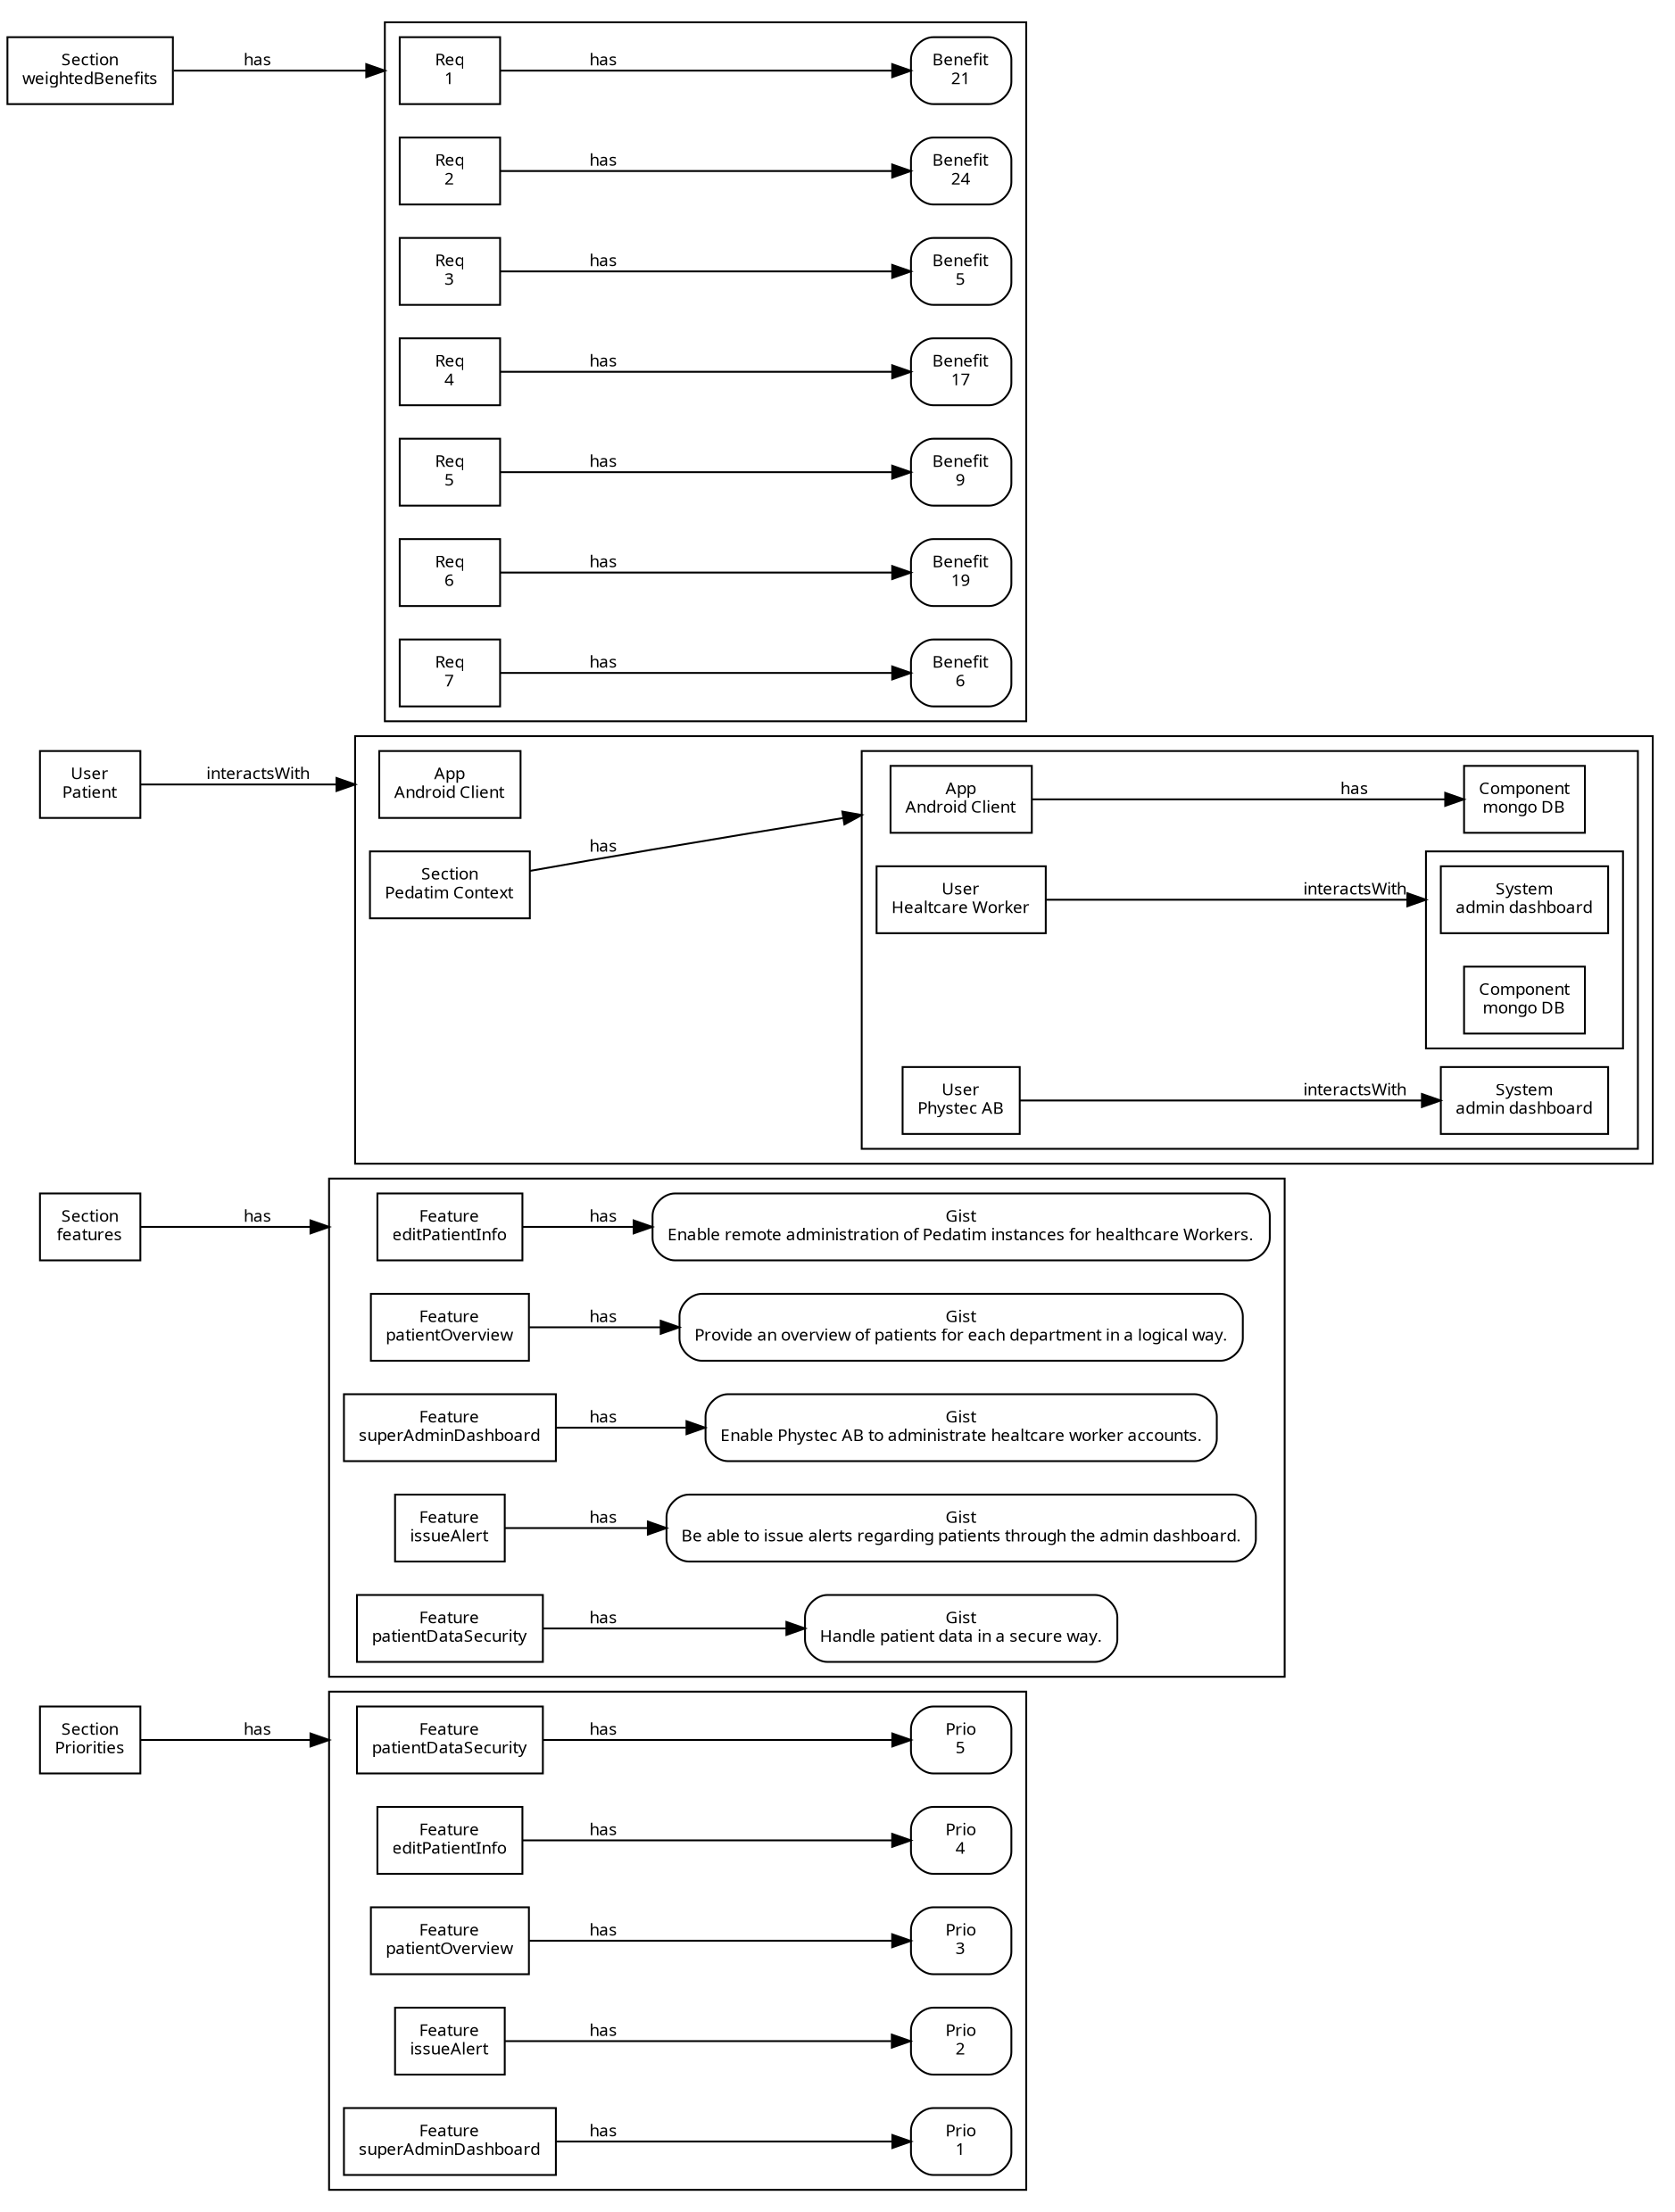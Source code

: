 digraph "reqT.Model" { 

  compound=true;overlap=false;rankdir=LR;clusterrank=local;
  node [fontname="Sans", fontsize=9];
  edge [fontname="Sans", fontsize=9];


//subGraphPre(Section(Priorities),has,Feature(patientDataSecurity),/)

  "/Section(Priorities)" [label="Section\nPriorities", shape=box];
  "/Section(Priorities)" ->   "/Section(Priorities).has/Feature(patientDataSecurity)" [label=has, lhead="cluster_Section(Priorities)"];
  subgraph "cluster_Section(Priorities)" { 

//singleSubnodeLink(Feature(patientDataSecurity),has,Prio(5),Section(Priorities).has/)

    "/Section(Priorities).has/Feature(patientDataSecurity)" [label="Feature\npatientDataSecurity", shape=box];
    "/Section(Priorities).has/Feature(patientDataSecurity).has/Prio(5)" [label="Prio\n5", shape=box, style=rounded];
    "/Section(Priorities).has/Feature(patientDataSecurity)" ->   "/Section(Priorities).has/Feature(patientDataSecurity).has/Prio(5)"[label=has];

//singleSubnodeLink(Feature(editPatientInfo),has,Prio(4),Section(Priorities).has/)

    "/Section(Priorities).has/Feature(editPatientInfo)" [label="Feature\neditPatientInfo", shape=box];
    "/Section(Priorities).has/Feature(editPatientInfo).has/Prio(4)" [label="Prio\n4", shape=box, style=rounded];
    "/Section(Priorities).has/Feature(editPatientInfo)" ->   "/Section(Priorities).has/Feature(editPatientInfo).has/Prio(4)"[label=has];

//singleSubnodeLink(Feature(patientOverview),has,Prio(3),Section(Priorities).has/)

    "/Section(Priorities).has/Feature(patientOverview)" [label="Feature\npatientOverview", shape=box];
    "/Section(Priorities).has/Feature(patientOverview).has/Prio(3)" [label="Prio\n3", shape=box, style=rounded];
    "/Section(Priorities).has/Feature(patientOverview)" ->   "/Section(Priorities).has/Feature(patientOverview).has/Prio(3)"[label=has];

//singleSubnodeLink(Feature(issueAlert),has,Prio(2),Section(Priorities).has/)

    "/Section(Priorities).has/Feature(issueAlert)" [label="Feature\nissueAlert", shape=box];
    "/Section(Priorities).has/Feature(issueAlert).has/Prio(2)" [label="Prio\n2", shape=box, style=rounded];
    "/Section(Priorities).has/Feature(issueAlert)" ->   "/Section(Priorities).has/Feature(issueAlert).has/Prio(2)"[label=has];

//singleSubnodeLink(Feature(superAdminDashboard),has,Prio(1),Section(Priorities).has/)

    "/Section(Priorities).has/Feature(superAdminDashboard)" [label="Feature\nsuperAdminDashboard", shape=box];
    "/Section(Priorities).has/Feature(superAdminDashboard).has/Prio(1)" [label="Prio\n1", shape=box, style=rounded];
    "/Section(Priorities).has/Feature(superAdminDashboard)" ->   "/Section(Priorities).has/Feature(superAdminDashboard).has/Prio(1)"[label=has];
  }

//subGraphPre(Section(features),has,Feature(editPatientInfo),/)

  "/Section(features)" [label="Section\nfeatures", shape=box];
  "/Section(features)" ->   "/Section(features).has/Feature(editPatientInfo)" [label=has, lhead="cluster_Section(features)"];
  subgraph "cluster_Section(features)" { 

//singleSubnodeLink(Feature(editPatientInfo),has,Gist(Enable remote administration of Pedatim instances for healthcare Workers.),Section(features).has/)

    "/Section(features).has/Feature(editPatientInfo)" [label="Feature\neditPatientInfo", shape=box];
    "/Section(features).has/Feature(editPatientInfo).has/Gist(Enable remote administration of Pedatim instances for healthcare Workers.)" [label="Gist\nEnable remote administration of Pedatim instances for healthcare Workers.", shape=box, style=rounded];
    "/Section(features).has/Feature(editPatientInfo)" ->   "/Section(features).has/Feature(editPatientInfo).has/Gist(Enable remote administration of Pedatim instances for healthcare Workers.)"[label=has];

//singleSubnodeLink(Feature(patientOverview),has,Gist(Provide an overview of patients for each department in a logical way.),Section(features).has/)

    "/Section(features).has/Feature(patientOverview)" [label="Feature\npatientOverview", shape=box];
    "/Section(features).has/Feature(patientOverview).has/Gist(Provide an overview of patients for each department in a logical way.)" [label="Gist\nProvide an overview of patients for each department in a logical way.", shape=box, style=rounded];
    "/Section(features).has/Feature(patientOverview)" ->   "/Section(features).has/Feature(patientOverview).has/Gist(Provide an overview of patients for each department in a logical way.)"[label=has];

//singleSubnodeLink(Feature(superAdminDashboard),has,Gist(Enable Phystec AB to administrate healtcare worker accounts.),Section(features).has/)

    "/Section(features).has/Feature(superAdminDashboard)" [label="Feature\nsuperAdminDashboard", shape=box];
    "/Section(features).has/Feature(superAdminDashboard).has/Gist(Enable Phystec AB to administrate healtcare worker accounts.)" [label="Gist\nEnable Phystec AB to administrate healtcare worker accounts.", shape=box, style=rounded];
    "/Section(features).has/Feature(superAdminDashboard)" ->   "/Section(features).has/Feature(superAdminDashboard).has/Gist(Enable Phystec AB to administrate healtcare worker accounts.)"[label=has];

//singleSubnodeLink(Feature(issueAlert),has,Gist(Be able to issue alerts regarding patients through the admin dashboard.),Section(features).has/)

    "/Section(features).has/Feature(issueAlert)" [label="Feature\nissueAlert", shape=box];
    "/Section(features).has/Feature(issueAlert).has/Gist(Be able to issue alerts regarding patients through the admin dashboard.)" [label="Gist\nBe able to issue alerts regarding patients through the admin dashboard.", shape=box, style=rounded];
    "/Section(features).has/Feature(issueAlert)" ->   "/Section(features).has/Feature(issueAlert).has/Gist(Be able to issue alerts regarding patients through the admin dashboard.)"[label=has];

//singleSubnodeLink(Feature(patientDataSecurity),has,Gist(Handle patient data in a secure way.),Section(features).has/)

    "/Section(features).has/Feature(patientDataSecurity)" [label="Feature\npatientDataSecurity", shape=box];
    "/Section(features).has/Feature(patientDataSecurity).has/Gist(Handle patient data in a secure way.)" [label="Gist\nHandle patient data in a secure way.", shape=box, style=rounded];
    "/Section(features).has/Feature(patientDataSecurity)" ->   "/Section(features).has/Feature(patientDataSecurity).has/Gist(Handle patient data in a secure way.)"[label=has];
  }

//subGraphPre(User(Patient),interactsWith,App(Android Client),/)

  "/User(Patient)" [label="User\nPatient", shape=box];
  "/User(Patient)" ->   "/User(Patient).interactsWith/App(Android Client)" [label=interactsWith, lhead="cluster_User(Patient)"];
  subgraph "cluster_User(Patient)" { 
    "/User(Patient).interactsWith/App(Android Client)" [label="App\nAndroid Client", shape=box];

//subGraphPre(Section(Pedatim Context),has,App(Android Client),User(Patient).interactsWith/)

    "/User(Patient).interactsWith/Section(Pedatim Context)" [label="Section\nPedatim Context", shape=box];
    "/User(Patient).interactsWith/Section(Pedatim Context)" ->   "/User(Patient).interactsWith/Section(Pedatim Context).has/App(Android Client)" [label=has, lhead="cluster_Section(Pedatim Context)"];
    subgraph "cluster_Section(Pedatim Context)" { 

//singleSubnodeLink(App(Android Client),has,Component(mongo DB),User(Patient).interactsWith/Section(Pedatim Context).has/)

      "/User(Patient).interactsWith/Section(Pedatim Context).has/App(Android Client)" [label="App\nAndroid Client", shape=box];
      "/User(Patient).interactsWith/Section(Pedatim Context).has/App(Android Client).has/Component(mongo DB)" [label="Component\nmongo DB", shape=box];
      "/User(Patient).interactsWith/Section(Pedatim Context).has/App(Android Client)" ->   "/User(Patient).interactsWith/Section(Pedatim Context).has/App(Android Client).has/Component(mongo DB)"[label=has];

//subGraphPre(User(Healtcare Worker),interactsWith,System(admin dashboard),User(Patient).interactsWith/Section(Pedatim Context).has/)

      "/User(Patient).interactsWith/Section(Pedatim Context).has/User(Healtcare Worker)" [label="User\nHealtcare Worker", shape=box];
      "/User(Patient).interactsWith/Section(Pedatim Context).has/User(Healtcare Worker)" ->   "/User(Patient).interactsWith/Section(Pedatim Context).has/User(Healtcare Worker).interactsWith/System(admin dashboard)" [label=interactsWith, lhead="cluster_User(Healtcare Worker)"];
      subgraph "cluster_User(Healtcare Worker)" { 
        "/User(Patient).interactsWith/Section(Pedatim Context).has/User(Healtcare Worker).interactsWith/System(admin dashboard)" [label="System\nadmin dashboard", shape=box];
        "/User(Patient).interactsWith/Section(Pedatim Context).has/User(Healtcare Worker).interactsWith/Component(mongo DB)" [label="Component\nmongo DB", shape=box];
      }

//singleSubnodeLink(User(Phystec AB),interactsWith,System(admin dashboard),User(Patient).interactsWith/Section(Pedatim Context).has/)

      "/User(Patient).interactsWith/Section(Pedatim Context).has/User(Phystec AB)" [label="User\nPhystec AB", shape=box];
      "/User(Patient).interactsWith/Section(Pedatim Context).has/User(Phystec AB).interactsWith/System(admin dashboard)" [label="System\nadmin dashboard", shape=box];
      "/User(Patient).interactsWith/Section(Pedatim Context).has/User(Phystec AB)" ->   "/User(Patient).interactsWith/Section(Pedatim Context).has/User(Phystec AB).interactsWith/System(admin dashboard)"[label=interactsWith];
    }
  }

//subGraphPre(Section(weightedBenefits),has,Req(1),/)

  "/Section(weightedBenefits)" [label="Section\nweightedBenefits", shape=box];
  "/Section(weightedBenefits)" ->   "/Section(weightedBenefits).has/Req(1)" [label=has, lhead="cluster_Section(weightedBenefits)"];
  subgraph "cluster_Section(weightedBenefits)" { 

//singleSubnodeLink(Req(1),has,Benefit(21),Section(weightedBenefits).has/)

    "/Section(weightedBenefits).has/Req(1)" [label="Req\n1", shape=box];
    "/Section(weightedBenefits).has/Req(1).has/Benefit(21)" [label="Benefit\n21", shape=box, style=rounded];
    "/Section(weightedBenefits).has/Req(1)" ->   "/Section(weightedBenefits).has/Req(1).has/Benefit(21)"[label=has];

//singleSubnodeLink(Req(2),has,Benefit(24),Section(weightedBenefits).has/)

    "/Section(weightedBenefits).has/Req(2)" [label="Req\n2", shape=box];
    "/Section(weightedBenefits).has/Req(2).has/Benefit(24)" [label="Benefit\n24", shape=box, style=rounded];
    "/Section(weightedBenefits).has/Req(2)" ->   "/Section(weightedBenefits).has/Req(2).has/Benefit(24)"[label=has];

//singleSubnodeLink(Req(3),has,Benefit(5),Section(weightedBenefits).has/)

    "/Section(weightedBenefits).has/Req(3)" [label="Req\n3", shape=box];
    "/Section(weightedBenefits).has/Req(3).has/Benefit(5)" [label="Benefit\n5", shape=box, style=rounded];
    "/Section(weightedBenefits).has/Req(3)" ->   "/Section(weightedBenefits).has/Req(3).has/Benefit(5)"[label=has];

//singleSubnodeLink(Req(4),has,Benefit(17),Section(weightedBenefits).has/)

    "/Section(weightedBenefits).has/Req(4)" [label="Req\n4", shape=box];
    "/Section(weightedBenefits).has/Req(4).has/Benefit(17)" [label="Benefit\n17", shape=box, style=rounded];
    "/Section(weightedBenefits).has/Req(4)" ->   "/Section(weightedBenefits).has/Req(4).has/Benefit(17)"[label=has];

//singleSubnodeLink(Req(5),has,Benefit(9),Section(weightedBenefits).has/)

    "/Section(weightedBenefits).has/Req(5)" [label="Req\n5", shape=box];
    "/Section(weightedBenefits).has/Req(5).has/Benefit(9)" [label="Benefit\n9", shape=box, style=rounded];
    "/Section(weightedBenefits).has/Req(5)" ->   "/Section(weightedBenefits).has/Req(5).has/Benefit(9)"[label=has];

//singleSubnodeLink(Req(6),has,Benefit(19),Section(weightedBenefits).has/)

    "/Section(weightedBenefits).has/Req(6)" [label="Req\n6", shape=box];
    "/Section(weightedBenefits).has/Req(6).has/Benefit(19)" [label="Benefit\n19", shape=box, style=rounded];
    "/Section(weightedBenefits).has/Req(6)" ->   "/Section(weightedBenefits).has/Req(6).has/Benefit(19)"[label=has];

//singleSubnodeLink(Req(7),has,Benefit(6),Section(weightedBenefits).has/)

    "/Section(weightedBenefits).has/Req(7)" [label="Req\n7", shape=box];
    "/Section(weightedBenefits).has/Req(7).has/Benefit(6)" [label="Benefit\n6", shape=box, style=rounded];
    "/Section(weightedBenefits).has/Req(7)" ->   "/Section(weightedBenefits).has/Req(7).has/Benefit(6)"[label=has];
  }

}